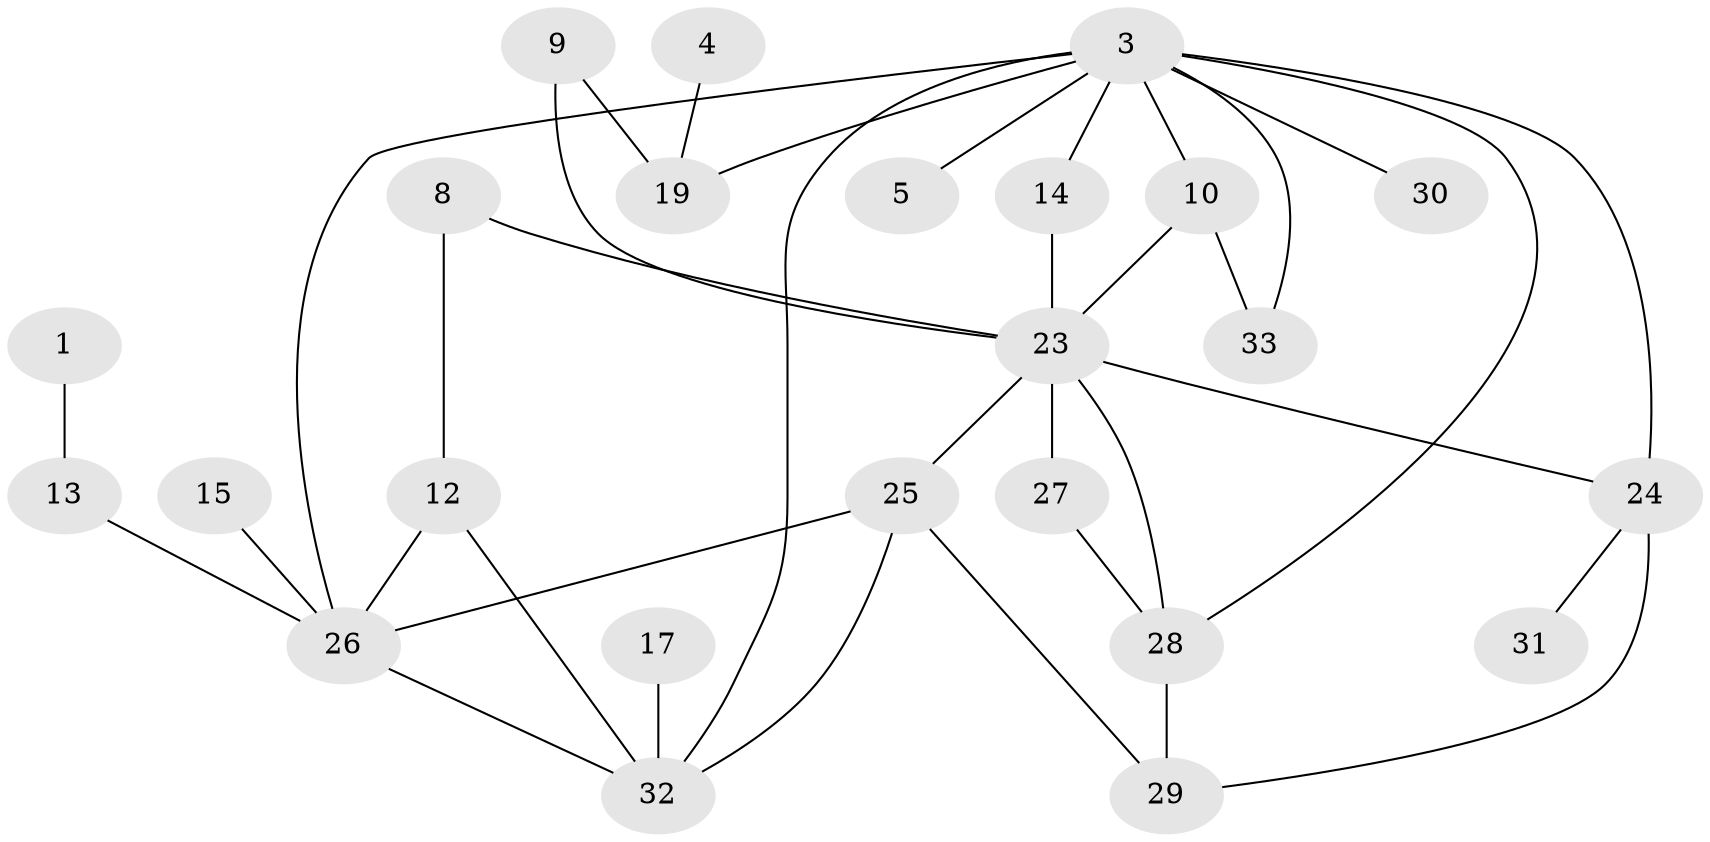 // original degree distribution, {1: 0.3787878787878788, 3: 0.22727272727272727, 0: 0.07575757575757576, 4: 0.07575757575757576, 6: 0.030303030303030304, 2: 0.18181818181818182, 7: 0.015151515151515152, 5: 0.015151515151515152}
// Generated by graph-tools (version 1.1) at 2025/49/03/09/25 03:49:12]
// undirected, 24 vertices, 36 edges
graph export_dot {
graph [start="1"]
  node [color=gray90,style=filled];
  1;
  3;
  4;
  5;
  8;
  9;
  10;
  12;
  13;
  14;
  15;
  17;
  19;
  23;
  24;
  25;
  26;
  27;
  28;
  29;
  30;
  31;
  32;
  33;
  1 -- 13 [weight=1.0];
  3 -- 5 [weight=1.0];
  3 -- 10 [weight=1.0];
  3 -- 14 [weight=1.0];
  3 -- 19 [weight=1.0];
  3 -- 24 [weight=1.0];
  3 -- 26 [weight=1.0];
  3 -- 28 [weight=1.0];
  3 -- 30 [weight=1.0];
  3 -- 32 [weight=1.0];
  3 -- 33 [weight=1.0];
  4 -- 19 [weight=1.0];
  8 -- 12 [weight=1.0];
  8 -- 23 [weight=1.0];
  9 -- 19 [weight=1.0];
  9 -- 23 [weight=1.0];
  10 -- 23 [weight=1.0];
  10 -- 33 [weight=1.0];
  12 -- 26 [weight=1.0];
  12 -- 32 [weight=1.0];
  13 -- 26 [weight=1.0];
  14 -- 23 [weight=1.0];
  15 -- 26 [weight=1.0];
  17 -- 32 [weight=1.0];
  23 -- 24 [weight=1.0];
  23 -- 25 [weight=1.0];
  23 -- 27 [weight=1.0];
  23 -- 28 [weight=1.0];
  24 -- 29 [weight=1.0];
  24 -- 31 [weight=1.0];
  25 -- 26 [weight=1.0];
  25 -- 29 [weight=1.0];
  25 -- 32 [weight=1.0];
  26 -- 32 [weight=1.0];
  27 -- 28 [weight=1.0];
  28 -- 29 [weight=1.0];
}
